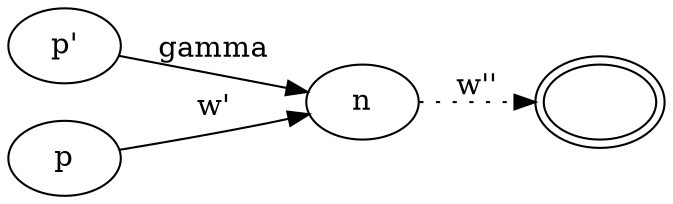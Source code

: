 digraph "A" {
  rankdir=LR;
  "acc" [label="", peripheries=2];

  "p'";
  "p" -> "n"  [label="w'"];
  "n" -> "acc" [label="w''", style="dotted"];

  "p'" -> n [label="gamma"];
}
